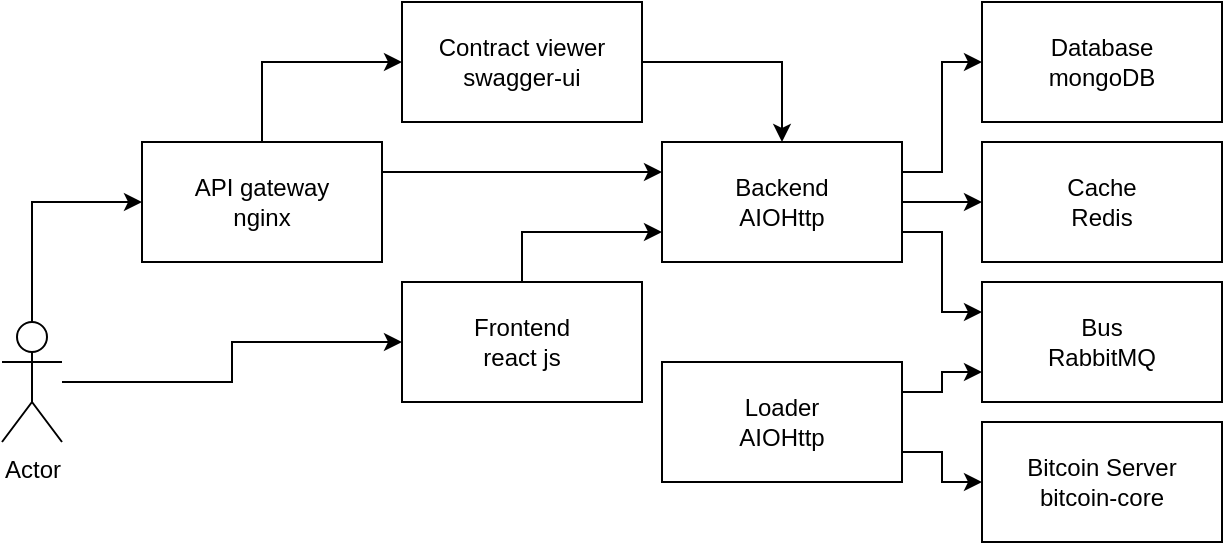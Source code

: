 <mxfile version="12.9.9" type="device"><diagram name="Page-1" id="e7e014a7-5840-1c2e-5031-d8a46d1fe8dd"><mxGraphModel dx="868" dy="511" grid="1" gridSize="10" guides="1" tooltips="1" connect="1" arrows="1" fold="1" page="1" pageScale="1" pageWidth="1169" pageHeight="826" background="#ffffff" math="0" shadow="0"><root><mxCell id="0"/><mxCell id="1" parent="0"/><mxCell id="ddKrJkGaCE6Puob1WDxm-47" style="edgeStyle=orthogonalEdgeStyle;rounded=0;orthogonalLoop=1;jettySize=auto;html=1;exitX=0.5;exitY=0;exitDx=0;exitDy=0;entryX=0;entryY=0.5;entryDx=0;entryDy=0;" parent="1" source="ddKrJkGaCE6Puob1WDxm-41" target="ddKrJkGaCE6Puob1WDxm-42" edge="1"><mxGeometry relative="1" as="geometry"/></mxCell><mxCell id="aHd1KmpECR4avzveq3xX-4" style="edgeStyle=orthogonalEdgeStyle;rounded=0;orthogonalLoop=1;jettySize=auto;html=1;exitX=1;exitY=0.25;exitDx=0;exitDy=0;entryX=0;entryY=0.25;entryDx=0;entryDy=0;" parent="1" source="ddKrJkGaCE6Puob1WDxm-41" target="ddKrJkGaCE6Puob1WDxm-43" edge="1"><mxGeometry relative="1" as="geometry"/></mxCell><mxCell id="ddKrJkGaCE6Puob1WDxm-41" value="&lt;div&gt;API gateway&lt;/div&gt;&lt;div&gt;nginx&lt;br&gt;&lt;/div&gt;" style="rounded=0;whiteSpace=wrap;html=1;" parent="1" vertex="1"><mxGeometry x="90" y="80" width="120" height="60" as="geometry"/></mxCell><mxCell id="0R3xVjMcmieYRQOXR0cQ-1" style="edgeStyle=orthogonalEdgeStyle;rounded=0;orthogonalLoop=1;jettySize=auto;html=1;entryX=0.5;entryY=0;entryDx=0;entryDy=0;exitX=1;exitY=0.5;exitDx=0;exitDy=0;" parent="1" source="ddKrJkGaCE6Puob1WDxm-42" target="ddKrJkGaCE6Puob1WDxm-43" edge="1"><mxGeometry relative="1" as="geometry"/></mxCell><mxCell id="ddKrJkGaCE6Puob1WDxm-42" value="&lt;div&gt;Contract viewer&lt;br&gt;&lt;/div&gt;&lt;div&gt;swagger-ui&lt;/div&gt;" style="rounded=0;whiteSpace=wrap;html=1;" parent="1" vertex="1"><mxGeometry x="220" y="10" width="120" height="60" as="geometry"/></mxCell><mxCell id="ddKrJkGaCE6Puob1WDxm-49" style="edgeStyle=orthogonalEdgeStyle;rounded=0;orthogonalLoop=1;jettySize=auto;html=1;exitX=1;exitY=0.25;exitDx=0;exitDy=0;entryX=0;entryY=0.5;entryDx=0;entryDy=0;" parent="1" source="ddKrJkGaCE6Puob1WDxm-43" target="ddKrJkGaCE6Puob1WDxm-48" edge="1"><mxGeometry relative="1" as="geometry"/></mxCell><mxCell id="xa-kPg6tN9VHol4U2A1r-14" style="edgeStyle=orthogonalEdgeStyle;rounded=0;orthogonalLoop=1;jettySize=auto;html=1;exitX=1;exitY=0.75;exitDx=0;exitDy=0;entryX=0;entryY=0.25;entryDx=0;entryDy=0;" parent="1" source="ddKrJkGaCE6Puob1WDxm-43" target="xa-kPg6tN9VHol4U2A1r-1" edge="1"><mxGeometry relative="1" as="geometry"/></mxCell><mxCell id="MdrqwmPzKgTMh-c6M6OE-3" style="edgeStyle=orthogonalEdgeStyle;rounded=0;orthogonalLoop=1;jettySize=auto;html=1;exitX=1;exitY=0.5;exitDx=0;exitDy=0;entryX=0;entryY=0.5;entryDx=0;entryDy=0;" edge="1" parent="1" source="ddKrJkGaCE6Puob1WDxm-43" target="MdrqwmPzKgTMh-c6M6OE-1"><mxGeometry relative="1" as="geometry"/></mxCell><mxCell id="ddKrJkGaCE6Puob1WDxm-43" value="&lt;div&gt;Backend&lt;/div&gt;&lt;div&gt;AIOHttp&lt;br&gt;&lt;/div&gt;" style="rounded=0;whiteSpace=wrap;html=1;" parent="1" vertex="1"><mxGeometry x="350" y="80" width="120" height="60" as="geometry"/></mxCell><mxCell id="ddKrJkGaCE6Puob1WDxm-53" style="edgeStyle=orthogonalEdgeStyle;rounded=0;orthogonalLoop=1;jettySize=auto;html=1;exitX=0.5;exitY=0;exitDx=0;exitDy=0;exitPerimeter=0;entryX=0;entryY=0.5;entryDx=0;entryDy=0;" parent="1" source="ddKrJkGaCE6Puob1WDxm-44" target="ddKrJkGaCE6Puob1WDxm-41" edge="1"><mxGeometry relative="1" as="geometry"/></mxCell><mxCell id="aHd1KmpECR4avzveq3xX-2" style="edgeStyle=orthogonalEdgeStyle;rounded=0;orthogonalLoop=1;jettySize=auto;html=1;" parent="1" source="ddKrJkGaCE6Puob1WDxm-44" target="aHd1KmpECR4avzveq3xX-1" edge="1"><mxGeometry relative="1" as="geometry"/></mxCell><mxCell id="ddKrJkGaCE6Puob1WDxm-44" value="Actor" style="shape=umlActor;verticalLabelPosition=bottom;labelBackgroundColor=#ffffff;verticalAlign=top;html=1;outlineConnect=0;" parent="1" vertex="1"><mxGeometry x="20" y="170" width="30" height="60" as="geometry"/></mxCell><mxCell id="ddKrJkGaCE6Puob1WDxm-48" value="&lt;div&gt;Database&lt;/div&gt;&lt;div&gt;mongoDB&lt;br&gt;&lt;/div&gt;" style="rounded=0;whiteSpace=wrap;html=1;" parent="1" vertex="1"><mxGeometry x="510" y="10" width="120" height="60" as="geometry"/></mxCell><mxCell id="xa-kPg6tN9VHol4U2A1r-1" value="&lt;div&gt;B&lt;span&gt;us&lt;/span&gt;&lt;/div&gt;&lt;div&gt;RabbitMQ&lt;/div&gt;" style="rounded=0;whiteSpace=wrap;html=1;" parent="1" vertex="1"><mxGeometry x="510" y="150" width="120" height="60" as="geometry"/></mxCell><mxCell id="xa-kPg6tN9VHol4U2A1r-15" style="edgeStyle=orthogonalEdgeStyle;rounded=0;orthogonalLoop=1;jettySize=auto;html=1;exitX=1;exitY=0.25;exitDx=0;exitDy=0;entryX=0;entryY=0.75;entryDx=0;entryDy=0;" parent="1" source="xa-kPg6tN9VHol4U2A1r-3" target="xa-kPg6tN9VHol4U2A1r-1" edge="1"><mxGeometry relative="1" as="geometry"/></mxCell><mxCell id="xa-kPg6tN9VHol4U2A1r-17" style="edgeStyle=orthogonalEdgeStyle;rounded=0;orthogonalLoop=1;jettySize=auto;html=1;exitX=1;exitY=0.75;exitDx=0;exitDy=0;" parent="1" source="xa-kPg6tN9VHol4U2A1r-3" target="xa-kPg6tN9VHol4U2A1r-16" edge="1"><mxGeometry relative="1" as="geometry"/></mxCell><mxCell id="xa-kPg6tN9VHol4U2A1r-3" value="&lt;div&gt;&lt;span&gt;Loader&lt;/span&gt;&lt;/div&gt;&lt;div&gt;AIOHttp&lt;br&gt;&lt;/div&gt;" style="rounded=0;whiteSpace=wrap;html=1;" parent="1" vertex="1"><mxGeometry x="350" y="190" width="120" height="60" as="geometry"/></mxCell><mxCell id="xa-kPg6tN9VHol4U2A1r-16" value="&lt;div&gt;Bitcoin Server&lt;br&gt;&lt;/div&gt;&lt;div&gt;bitcoin-core&lt;/div&gt;" style="rounded=0;whiteSpace=wrap;html=1;" parent="1" vertex="1"><mxGeometry x="510" y="220" width="120" height="60" as="geometry"/></mxCell><mxCell id="aHd1KmpECR4avzveq3xX-5" style="edgeStyle=orthogonalEdgeStyle;rounded=0;orthogonalLoop=1;jettySize=auto;html=1;entryX=0;entryY=0.75;entryDx=0;entryDy=0;exitX=0.5;exitY=0;exitDx=0;exitDy=0;" parent="1" source="aHd1KmpECR4avzveq3xX-1" target="ddKrJkGaCE6Puob1WDxm-43" edge="1"><mxGeometry relative="1" as="geometry"/></mxCell><mxCell id="aHd1KmpECR4avzveq3xX-1" value="&lt;div&gt;Frontend&lt;br&gt;&lt;/div&gt;&lt;div&gt;react js&lt;/div&gt;" style="rounded=0;whiteSpace=wrap;html=1;" parent="1" vertex="1"><mxGeometry x="220" y="150" width="120" height="60" as="geometry"/></mxCell><mxCell id="MdrqwmPzKgTMh-c6M6OE-1" value="&lt;div&gt;Cache&lt;/div&gt;&lt;div&gt;Redis&lt;/div&gt;" style="rounded=0;whiteSpace=wrap;html=1;" vertex="1" parent="1"><mxGeometry x="510" y="80" width="120" height="60" as="geometry"/></mxCell></root></mxGraphModel></diagram></mxfile>
